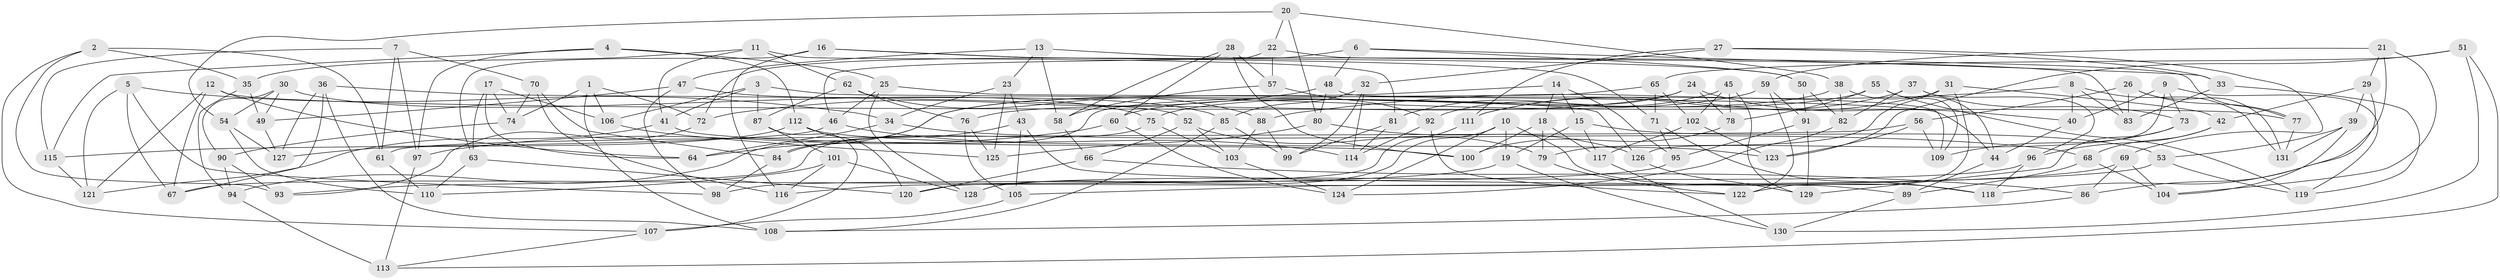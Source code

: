 // coarse degree distribution, {8: 0.02564102564102564, 2: 0.05128205128205128, 4: 0.2564102564102564, 3: 0.15384615384615385, 5: 0.20512820512820512, 7: 0.07692307692307693, 6: 0.10256410256410256, 12: 0.02564102564102564, 9: 0.05128205128205128, 16: 0.02564102564102564, 17: 0.02564102564102564}
// Generated by graph-tools (version 1.1) at 2025/03/03/04/25 22:03:54]
// undirected, 131 vertices, 262 edges
graph export_dot {
graph [start="1"]
  node [color=gray90,style=filled];
  1;
  2;
  3;
  4;
  5;
  6;
  7;
  8;
  9;
  10;
  11;
  12;
  13;
  14;
  15;
  16;
  17;
  18;
  19;
  20;
  21;
  22;
  23;
  24;
  25;
  26;
  27;
  28;
  29;
  30;
  31;
  32;
  33;
  34;
  35;
  36;
  37;
  38;
  39;
  40;
  41;
  42;
  43;
  44;
  45;
  46;
  47;
  48;
  49;
  50;
  51;
  52;
  53;
  54;
  55;
  56;
  57;
  58;
  59;
  60;
  61;
  62;
  63;
  64;
  65;
  66;
  67;
  68;
  69;
  70;
  71;
  72;
  73;
  74;
  75;
  76;
  77;
  78;
  79;
  80;
  81;
  82;
  83;
  84;
  85;
  86;
  87;
  88;
  89;
  90;
  91;
  92;
  93;
  94;
  95;
  96;
  97;
  98;
  99;
  100;
  101;
  102;
  103;
  104;
  105;
  106;
  107;
  108;
  109;
  110;
  111;
  112;
  113;
  114;
  115;
  116;
  117;
  118;
  119;
  120;
  121;
  122;
  123;
  124;
  125;
  126;
  127;
  128;
  129;
  130;
  131;
  1 -- 74;
  1 -- 106;
  1 -- 108;
  1 -- 72;
  2 -- 61;
  2 -- 107;
  2 -- 35;
  2 -- 93;
  3 -- 87;
  3 -- 126;
  3 -- 106;
  3 -- 41;
  4 -- 97;
  4 -- 115;
  4 -- 112;
  4 -- 25;
  5 -- 34;
  5 -- 67;
  5 -- 121;
  5 -- 98;
  6 -- 72;
  6 -- 48;
  6 -- 50;
  6 -- 33;
  7 -- 115;
  7 -- 61;
  7 -- 70;
  7 -- 97;
  8 -- 40;
  8 -- 83;
  8 -- 131;
  8 -- 88;
  9 -- 119;
  9 -- 73;
  9 -- 40;
  9 -- 126;
  10 -- 124;
  10 -- 19;
  10 -- 118;
  10 -- 128;
  11 -- 81;
  11 -- 35;
  11 -- 62;
  11 -- 41;
  12 -- 64;
  12 -- 77;
  12 -- 67;
  12 -- 121;
  13 -- 58;
  13 -- 77;
  13 -- 23;
  13 -- 47;
  14 -- 18;
  14 -- 15;
  14 -- 95;
  14 -- 94;
  15 -- 19;
  15 -- 117;
  15 -- 53;
  16 -- 50;
  16 -- 116;
  16 -- 63;
  16 -- 71;
  17 -- 64;
  17 -- 106;
  17 -- 63;
  17 -- 74;
  18 -- 117;
  18 -- 79;
  18 -- 100;
  19 -- 130;
  19 -- 67;
  20 -- 22;
  20 -- 38;
  20 -- 54;
  20 -- 80;
  21 -- 118;
  21 -- 104;
  21 -- 29;
  21 -- 59;
  22 -- 46;
  22 -- 57;
  22 -- 83;
  23 -- 43;
  23 -- 125;
  23 -- 34;
  24 -- 78;
  24 -- 92;
  24 -- 40;
  24 -- 76;
  25 -- 46;
  25 -- 44;
  25 -- 128;
  26 -- 131;
  26 -- 77;
  26 -- 56;
  26 -- 83;
  27 -- 69;
  27 -- 111;
  27 -- 32;
  27 -- 33;
  28 -- 57;
  28 -- 100;
  28 -- 60;
  28 -- 58;
  29 -- 39;
  29 -- 42;
  29 -- 86;
  30 -- 49;
  30 -- 54;
  30 -- 90;
  30 -- 75;
  31 -- 122;
  31 -- 111;
  31 -- 79;
  31 -- 42;
  32 -- 114;
  32 -- 85;
  32 -- 99;
  33 -- 83;
  33 -- 119;
  34 -- 64;
  34 -- 68;
  35 -- 49;
  35 -- 94;
  36 -- 67;
  36 -- 127;
  36 -- 108;
  36 -- 52;
  37 -- 73;
  37 -- 96;
  37 -- 82;
  37 -- 111;
  38 -- 82;
  38 -- 60;
  38 -- 44;
  39 -- 53;
  39 -- 104;
  39 -- 131;
  40 -- 44;
  41 -- 100;
  41 -- 121;
  42 -- 96;
  42 -- 68;
  43 -- 89;
  43 -- 105;
  43 -- 84;
  44 -- 89;
  45 -- 102;
  45 -- 78;
  45 -- 81;
  45 -- 129;
  46 -- 115;
  46 -- 114;
  47 -- 98;
  47 -- 49;
  47 -- 85;
  48 -- 72;
  48 -- 80;
  48 -- 109;
  49 -- 127;
  50 -- 82;
  50 -- 91;
  51 -- 130;
  51 -- 65;
  51 -- 113;
  51 -- 123;
  52 -- 66;
  52 -- 79;
  52 -- 103;
  53 -- 119;
  53 -- 105;
  54 -- 110;
  54 -- 127;
  55 -- 119;
  55 -- 109;
  55 -- 75;
  55 -- 78;
  56 -- 61;
  56 -- 123;
  56 -- 109;
  57 -- 58;
  57 -- 92;
  58 -- 66;
  59 -- 122;
  59 -- 64;
  59 -- 91;
  60 -- 124;
  60 -- 97;
  61 -- 110;
  62 -- 87;
  62 -- 88;
  62 -- 76;
  63 -- 120;
  63 -- 110;
  65 -- 71;
  65 -- 102;
  65 -- 84;
  66 -- 120;
  66 -- 86;
  68 -- 89;
  68 -- 104;
  69 -- 104;
  69 -- 116;
  69 -- 86;
  70 -- 74;
  70 -- 84;
  70 -- 116;
  71 -- 95;
  71 -- 118;
  72 -- 93;
  73 -- 129;
  73 -- 109;
  74 -- 90;
  75 -- 93;
  75 -- 103;
  76 -- 105;
  76 -- 125;
  77 -- 131;
  78 -- 100;
  79 -- 122;
  80 -- 125;
  80 -- 126;
  81 -- 114;
  81 -- 99;
  82 -- 124;
  84 -- 98;
  85 -- 99;
  85 -- 108;
  86 -- 108;
  87 -- 107;
  87 -- 101;
  88 -- 103;
  88 -- 99;
  89 -- 130;
  90 -- 94;
  90 -- 93;
  91 -- 95;
  91 -- 129;
  92 -- 114;
  92 -- 122;
  94 -- 113;
  95 -- 98;
  96 -- 128;
  96 -- 118;
  97 -- 113;
  101 -- 128;
  101 -- 116;
  101 -- 110;
  102 -- 117;
  102 -- 123;
  103 -- 124;
  105 -- 107;
  106 -- 125;
  107 -- 113;
  111 -- 120;
  112 -- 123;
  112 -- 120;
  112 -- 127;
  115 -- 121;
  117 -- 130;
  126 -- 129;
}
